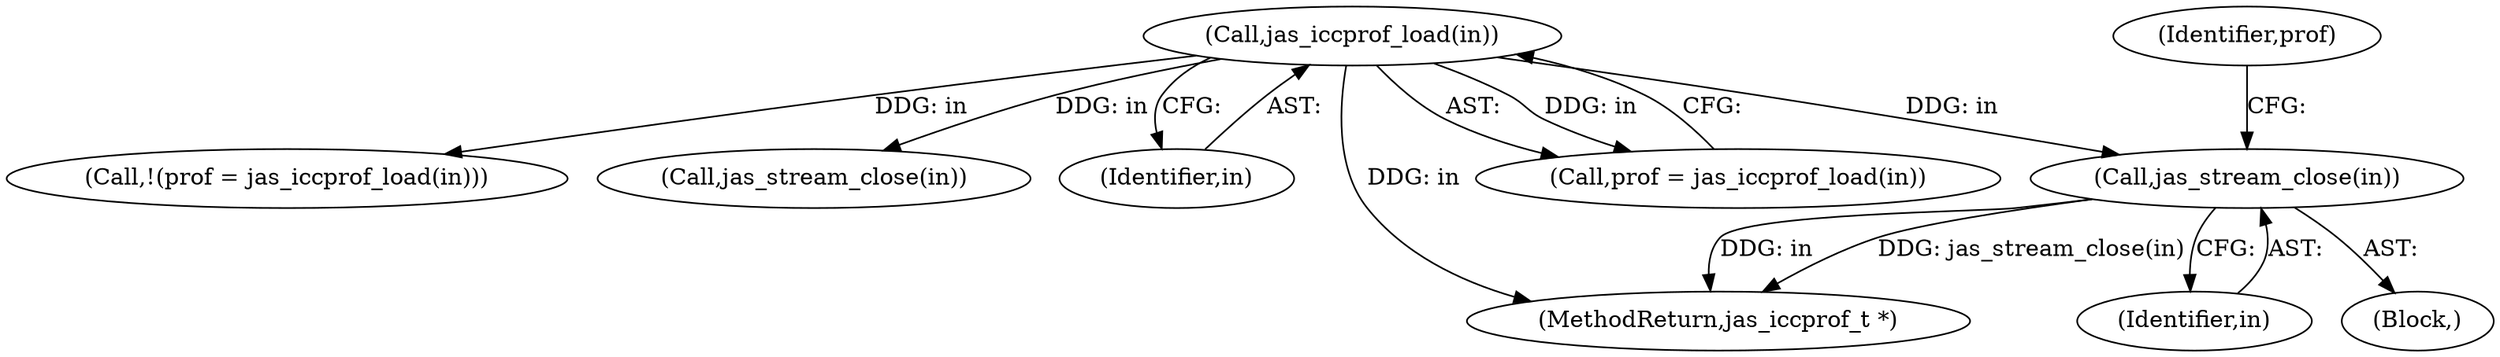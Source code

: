 digraph "0_jasper_d42b2388f7f8e0332c846675133acea151fc557a_6@API" {
"1000114" [label="(Call,jas_stream_close(in))"];
"1000111" [label="(Call,jas_iccprof_load(in))"];
"1000108" [label="(Call,!(prof = jas_iccprof_load(in)))"];
"1000117" [label="(Identifier,prof)"];
"1000121" [label="(Call,jas_stream_close(in))"];
"1000111" [label="(Call,jas_iccprof_load(in))"];
"1000112" [label="(Identifier,in)"];
"1000114" [label="(Call,jas_stream_close(in))"];
"1000125" [label="(MethodReturn,jas_iccprof_t *)"];
"1000115" [label="(Identifier,in)"];
"1000109" [label="(Call,prof = jas_iccprof_load(in))"];
"1000103" [label="(Block,)"];
"1000114" -> "1000103"  [label="AST: "];
"1000114" -> "1000115"  [label="CFG: "];
"1000115" -> "1000114"  [label="AST: "];
"1000117" -> "1000114"  [label="CFG: "];
"1000114" -> "1000125"  [label="DDG: jas_stream_close(in)"];
"1000114" -> "1000125"  [label="DDG: in"];
"1000111" -> "1000114"  [label="DDG: in"];
"1000111" -> "1000109"  [label="AST: "];
"1000111" -> "1000112"  [label="CFG: "];
"1000112" -> "1000111"  [label="AST: "];
"1000109" -> "1000111"  [label="CFG: "];
"1000111" -> "1000125"  [label="DDG: in"];
"1000111" -> "1000108"  [label="DDG: in"];
"1000111" -> "1000109"  [label="DDG: in"];
"1000111" -> "1000121"  [label="DDG: in"];
}
